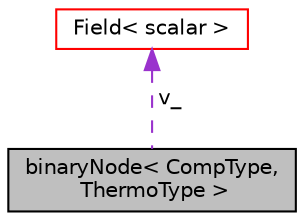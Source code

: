 digraph "binaryNode&lt; CompType, ThermoType &gt;"
{
  bgcolor="transparent";
  edge [fontname="Helvetica",fontsize="10",labelfontname="Helvetica",labelfontsize="10"];
  node [fontname="Helvetica",fontsize="10",shape=record];
  Node1 [label="binaryNode\< CompType,\l ThermoType \>",height=0.2,width=0.4,color="black", fillcolor="grey75", style="filled" fontcolor="black"];
  Node2 -> Node1 [dir="back",color="darkorchid3",fontsize="10",style="dashed",label=" v_" ,fontname="Helvetica"];
  Node2 [label="Field\< scalar \>",height=0.2,width=0.4,color="red",URL="$classFoam_1_1Field.html"];
}
